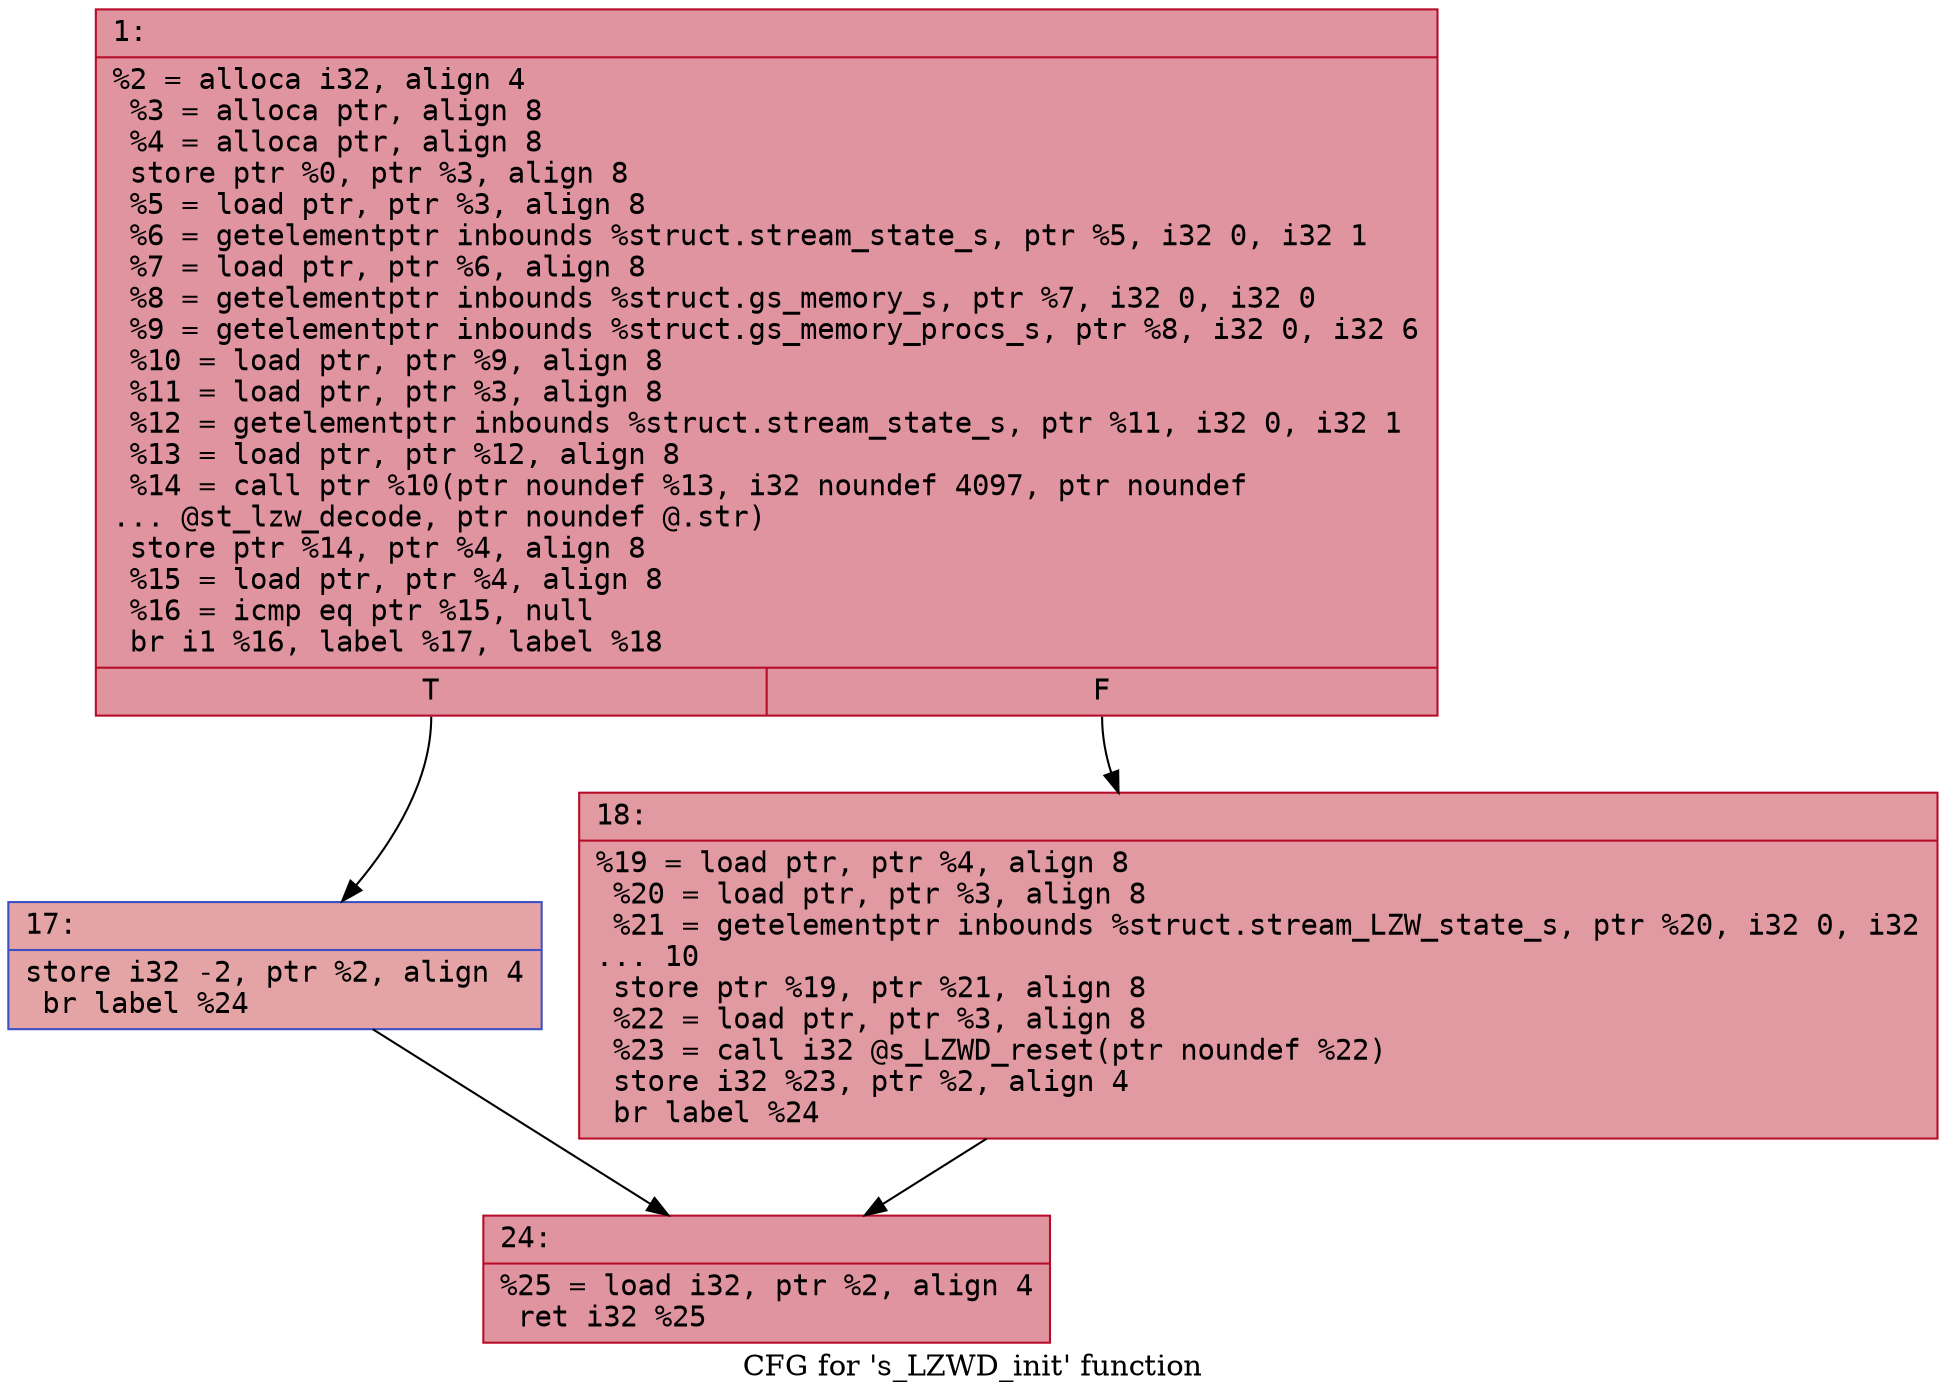 digraph "CFG for 's_LZWD_init' function" {
	label="CFG for 's_LZWD_init' function";

	Node0x600000302030 [shape=record,color="#b70d28ff", style=filled, fillcolor="#b70d2870" fontname="Courier",label="{1:\l|  %2 = alloca i32, align 4\l  %3 = alloca ptr, align 8\l  %4 = alloca ptr, align 8\l  store ptr %0, ptr %3, align 8\l  %5 = load ptr, ptr %3, align 8\l  %6 = getelementptr inbounds %struct.stream_state_s, ptr %5, i32 0, i32 1\l  %7 = load ptr, ptr %6, align 8\l  %8 = getelementptr inbounds %struct.gs_memory_s, ptr %7, i32 0, i32 0\l  %9 = getelementptr inbounds %struct.gs_memory_procs_s, ptr %8, i32 0, i32 6\l  %10 = load ptr, ptr %9, align 8\l  %11 = load ptr, ptr %3, align 8\l  %12 = getelementptr inbounds %struct.stream_state_s, ptr %11, i32 0, i32 1\l  %13 = load ptr, ptr %12, align 8\l  %14 = call ptr %10(ptr noundef %13, i32 noundef 4097, ptr noundef\l... @st_lzw_decode, ptr noundef @.str)\l  store ptr %14, ptr %4, align 8\l  %15 = load ptr, ptr %4, align 8\l  %16 = icmp eq ptr %15, null\l  br i1 %16, label %17, label %18\l|{<s0>T|<s1>F}}"];
	Node0x600000302030:s0 -> Node0x600000302080[tooltip="1 -> 17\nProbability 37.50%" ];
	Node0x600000302030:s1 -> Node0x6000003020d0[tooltip="1 -> 18\nProbability 62.50%" ];
	Node0x600000302080 [shape=record,color="#3d50c3ff", style=filled, fillcolor="#c32e3170" fontname="Courier",label="{17:\l|  store i32 -2, ptr %2, align 4\l  br label %24\l}"];
	Node0x600000302080 -> Node0x600000302120[tooltip="17 -> 24\nProbability 100.00%" ];
	Node0x6000003020d0 [shape=record,color="#b70d28ff", style=filled, fillcolor="#bb1b2c70" fontname="Courier",label="{18:\l|  %19 = load ptr, ptr %4, align 8\l  %20 = load ptr, ptr %3, align 8\l  %21 = getelementptr inbounds %struct.stream_LZW_state_s, ptr %20, i32 0, i32\l... 10\l  store ptr %19, ptr %21, align 8\l  %22 = load ptr, ptr %3, align 8\l  %23 = call i32 @s_LZWD_reset(ptr noundef %22)\l  store i32 %23, ptr %2, align 4\l  br label %24\l}"];
	Node0x6000003020d0 -> Node0x600000302120[tooltip="18 -> 24\nProbability 100.00%" ];
	Node0x600000302120 [shape=record,color="#b70d28ff", style=filled, fillcolor="#b70d2870" fontname="Courier",label="{24:\l|  %25 = load i32, ptr %2, align 4\l  ret i32 %25\l}"];
}
